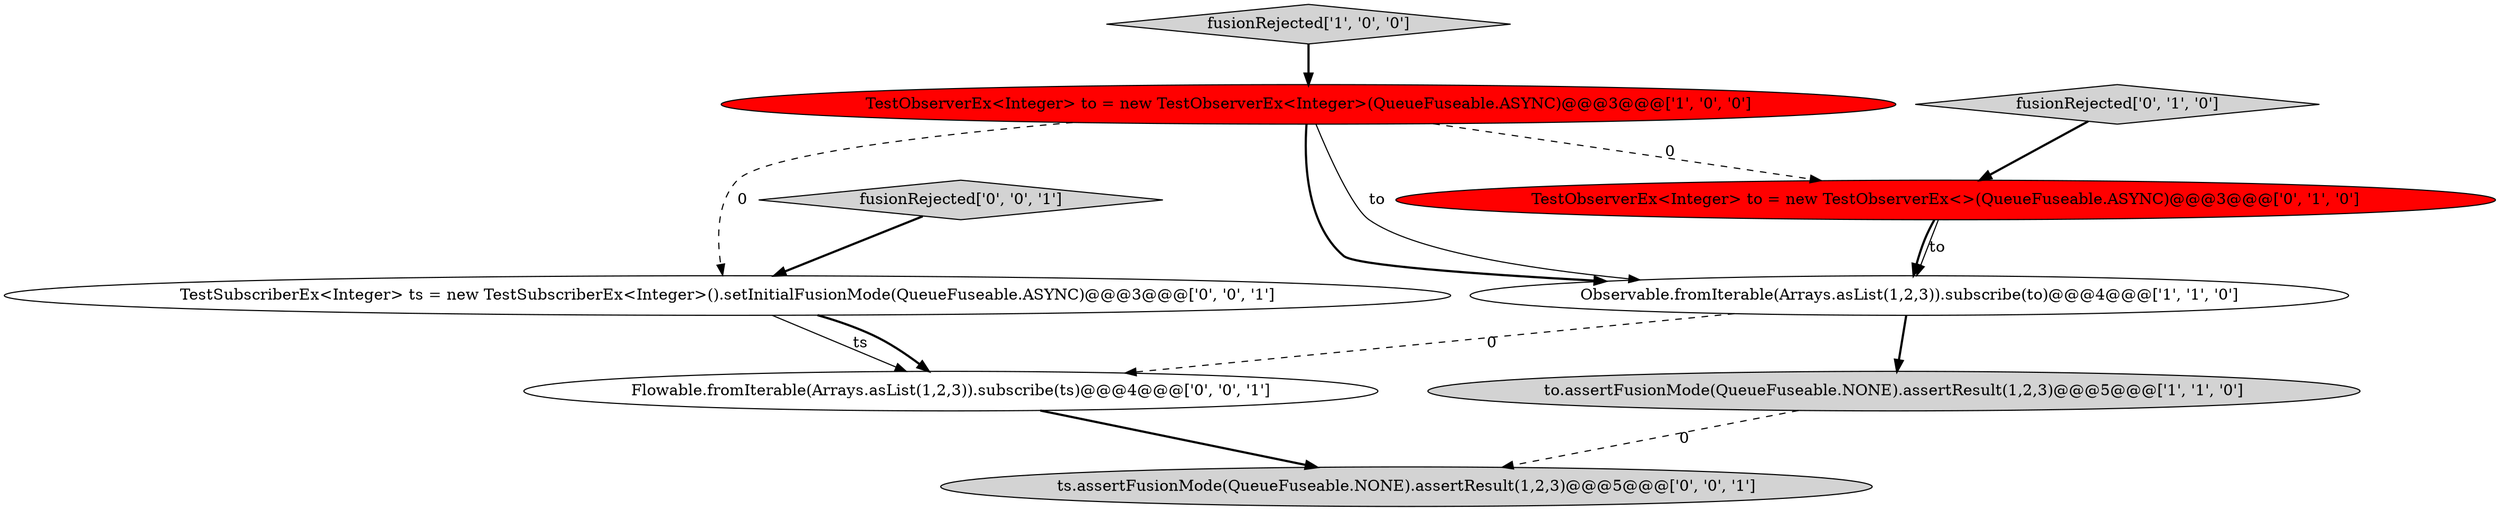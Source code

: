 digraph {
1 [style = filled, label = "TestObserverEx<Integer> to = new TestObserverEx<Integer>(QueueFuseable.ASYNC)@@@3@@@['1', '0', '0']", fillcolor = red, shape = ellipse image = "AAA1AAABBB1BBB"];
6 [style = filled, label = "fusionRejected['0', '0', '1']", fillcolor = lightgray, shape = diamond image = "AAA0AAABBB3BBB"];
8 [style = filled, label = "TestSubscriberEx<Integer> ts = new TestSubscriberEx<Integer>().setInitialFusionMode(QueueFuseable.ASYNC)@@@3@@@['0', '0', '1']", fillcolor = white, shape = ellipse image = "AAA0AAABBB3BBB"];
7 [style = filled, label = "Flowable.fromIterable(Arrays.asList(1,2,3)).subscribe(ts)@@@4@@@['0', '0', '1']", fillcolor = white, shape = ellipse image = "AAA0AAABBB3BBB"];
5 [style = filled, label = "fusionRejected['0', '1', '0']", fillcolor = lightgray, shape = diamond image = "AAA0AAABBB2BBB"];
9 [style = filled, label = "ts.assertFusionMode(QueueFuseable.NONE).assertResult(1,2,3)@@@5@@@['0', '0', '1']", fillcolor = lightgray, shape = ellipse image = "AAA0AAABBB3BBB"];
2 [style = filled, label = "fusionRejected['1', '0', '0']", fillcolor = lightgray, shape = diamond image = "AAA0AAABBB1BBB"];
4 [style = filled, label = "TestObserverEx<Integer> to = new TestObserverEx<>(QueueFuseable.ASYNC)@@@3@@@['0', '1', '0']", fillcolor = red, shape = ellipse image = "AAA1AAABBB2BBB"];
3 [style = filled, label = "Observable.fromIterable(Arrays.asList(1,2,3)).subscribe(to)@@@4@@@['1', '1', '0']", fillcolor = white, shape = ellipse image = "AAA0AAABBB1BBB"];
0 [style = filled, label = "to.assertFusionMode(QueueFuseable.NONE).assertResult(1,2,3)@@@5@@@['1', '1', '0']", fillcolor = lightgray, shape = ellipse image = "AAA0AAABBB1BBB"];
1->3 [style = bold, label=""];
7->9 [style = bold, label=""];
6->8 [style = bold, label=""];
1->4 [style = dashed, label="0"];
4->3 [style = bold, label=""];
1->8 [style = dashed, label="0"];
4->3 [style = solid, label="to"];
5->4 [style = bold, label=""];
0->9 [style = dashed, label="0"];
1->3 [style = solid, label="to"];
8->7 [style = solid, label="ts"];
3->7 [style = dashed, label="0"];
2->1 [style = bold, label=""];
3->0 [style = bold, label=""];
8->7 [style = bold, label=""];
}
